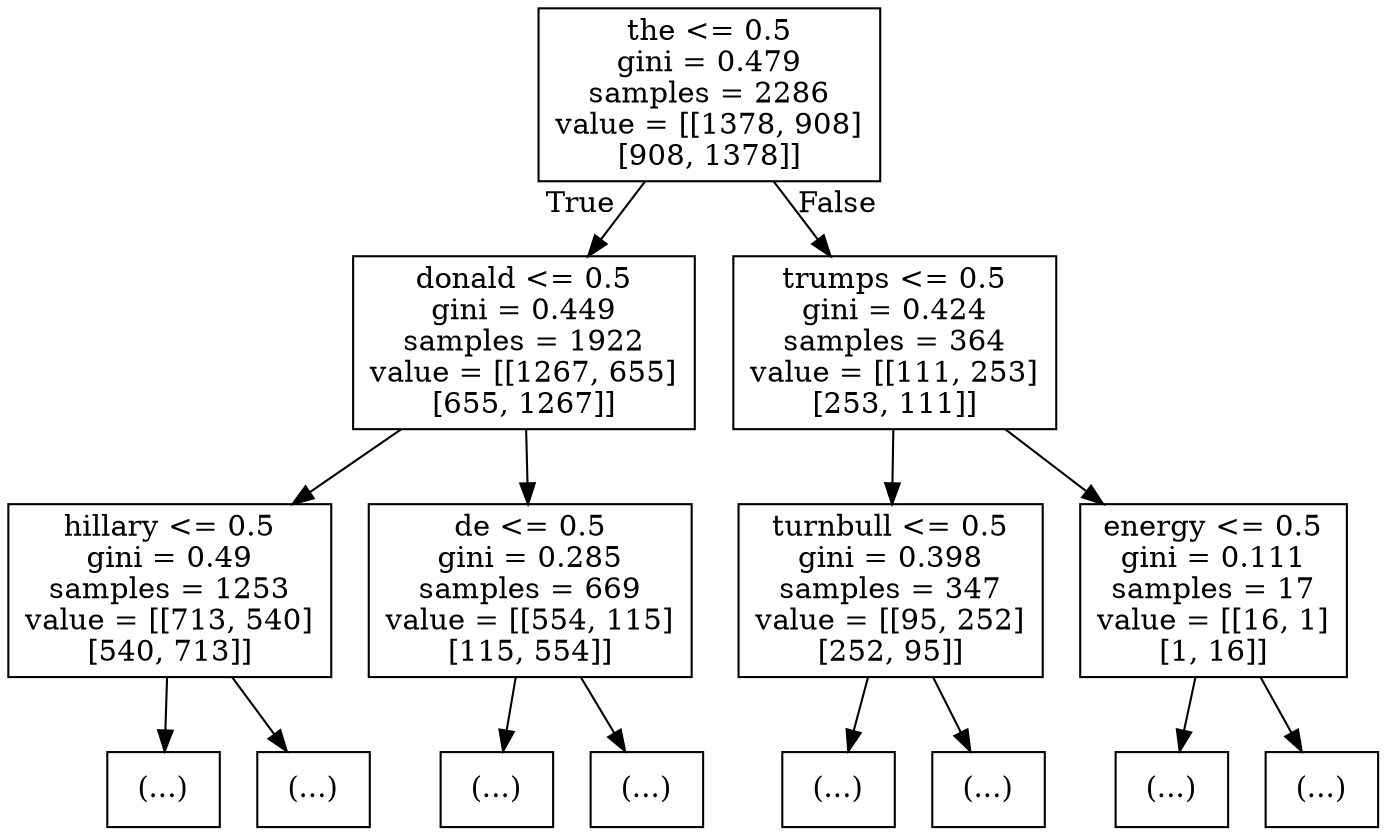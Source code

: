 digraph Tree {
node [shape=box] ;
0 [label="the <= 0.5\ngini = 0.479\nsamples = 2286\nvalue = [[1378, 908]\n[908, 1378]]"] ;
1 [label="donald <= 0.5\ngini = 0.449\nsamples = 1922\nvalue = [[1267, 655]\n[655, 1267]]"] ;
0 -> 1 [labeldistance=2.5, labelangle=45, headlabel="True"] ;
2 [label="hillary <= 0.5\ngini = 0.49\nsamples = 1253\nvalue = [[713, 540]\n[540, 713]]"] ;
1 -> 2 ;
3 [label="(...)"] ;
2 -> 3 ;
240 [label="(...)"] ;
2 -> 240 ;
251 [label="de <= 0.5\ngini = 0.285\nsamples = 669\nvalue = [[554, 115]\n[115, 554]]"] ;
1 -> 251 ;
252 [label="(...)"] ;
251 -> 252 ;
391 [label="(...)"] ;
251 -> 391 ;
392 [label="trumps <= 0.5\ngini = 0.424\nsamples = 364\nvalue = [[111, 253]\n[253, 111]]"] ;
0 -> 392 [labeldistance=2.5, labelangle=-45, headlabel="False"] ;
393 [label="turnbull <= 0.5\ngini = 0.398\nsamples = 347\nvalue = [[95, 252]\n[252, 95]]"] ;
392 -> 393 ;
394 [label="(...)"] ;
393 -> 394 ;
555 [label="(...)"] ;
393 -> 555 ;
556 [label="energy <= 0.5\ngini = 0.111\nsamples = 17\nvalue = [[16, 1]\n[1, 16]]"] ;
392 -> 556 ;
557 [label="(...)"] ;
556 -> 557 ;
558 [label="(...)"] ;
556 -> 558 ;
}